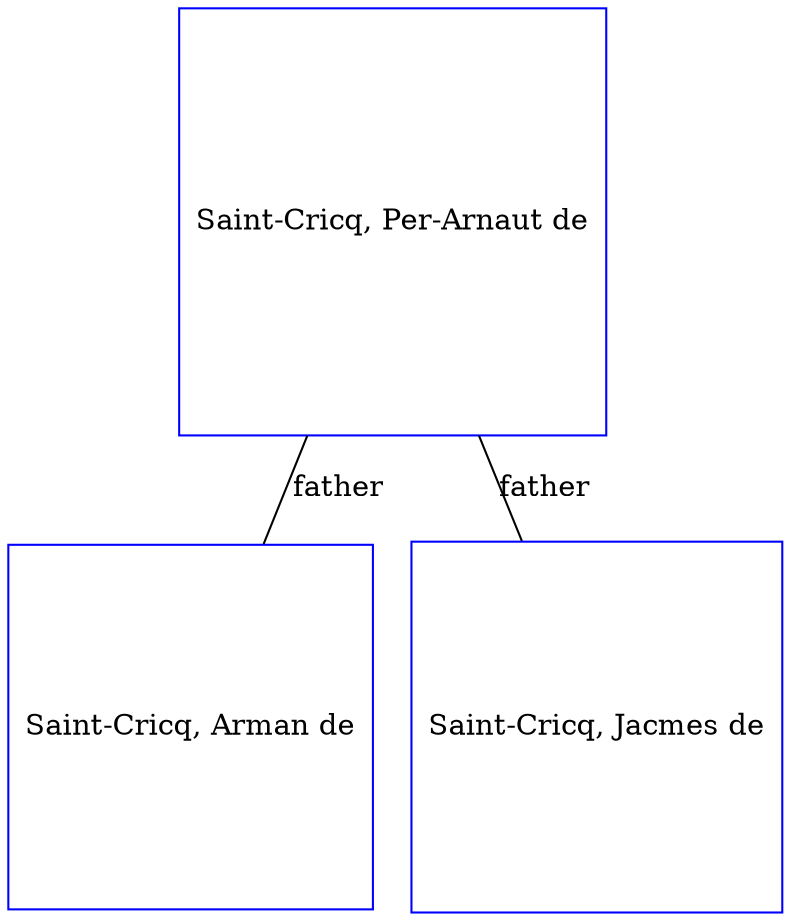 digraph D {
    edge [dir=none];    node [shape=box];    "024272"   [label="Saint-Cricq, Arman de", shape=box, regular=1, color="blue"] ;
"024077"   [label="Saint-Cricq, Jacmes de", shape=box, regular=1, color="blue"] ;
"023536"   [label="Saint-Cricq, Per-Arnaut de", shape=box, regular=1, color="blue"] ;
023536->024272 [label="father",arrowsize=0.0]; 
023536->024077 [label="father",arrowsize=0.0]; 
}